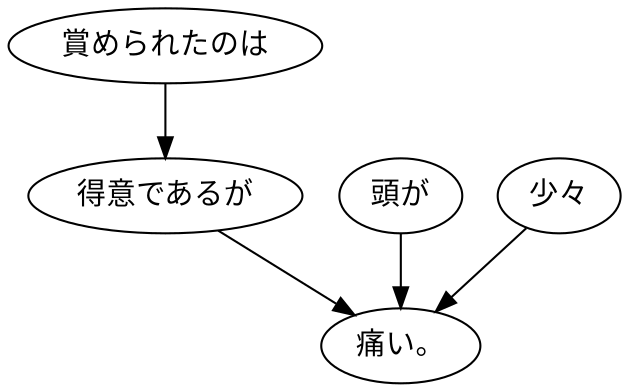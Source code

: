digraph graph409 {
	node0 [label="賞められたのは"];
	node1 [label="得意であるが"];
	node2 [label="頭が"];
	node3 [label="少々"];
	node4 [label="痛い。"];
	node0 -> node1;
	node1 -> node4;
	node2 -> node4;
	node3 -> node4;
}
